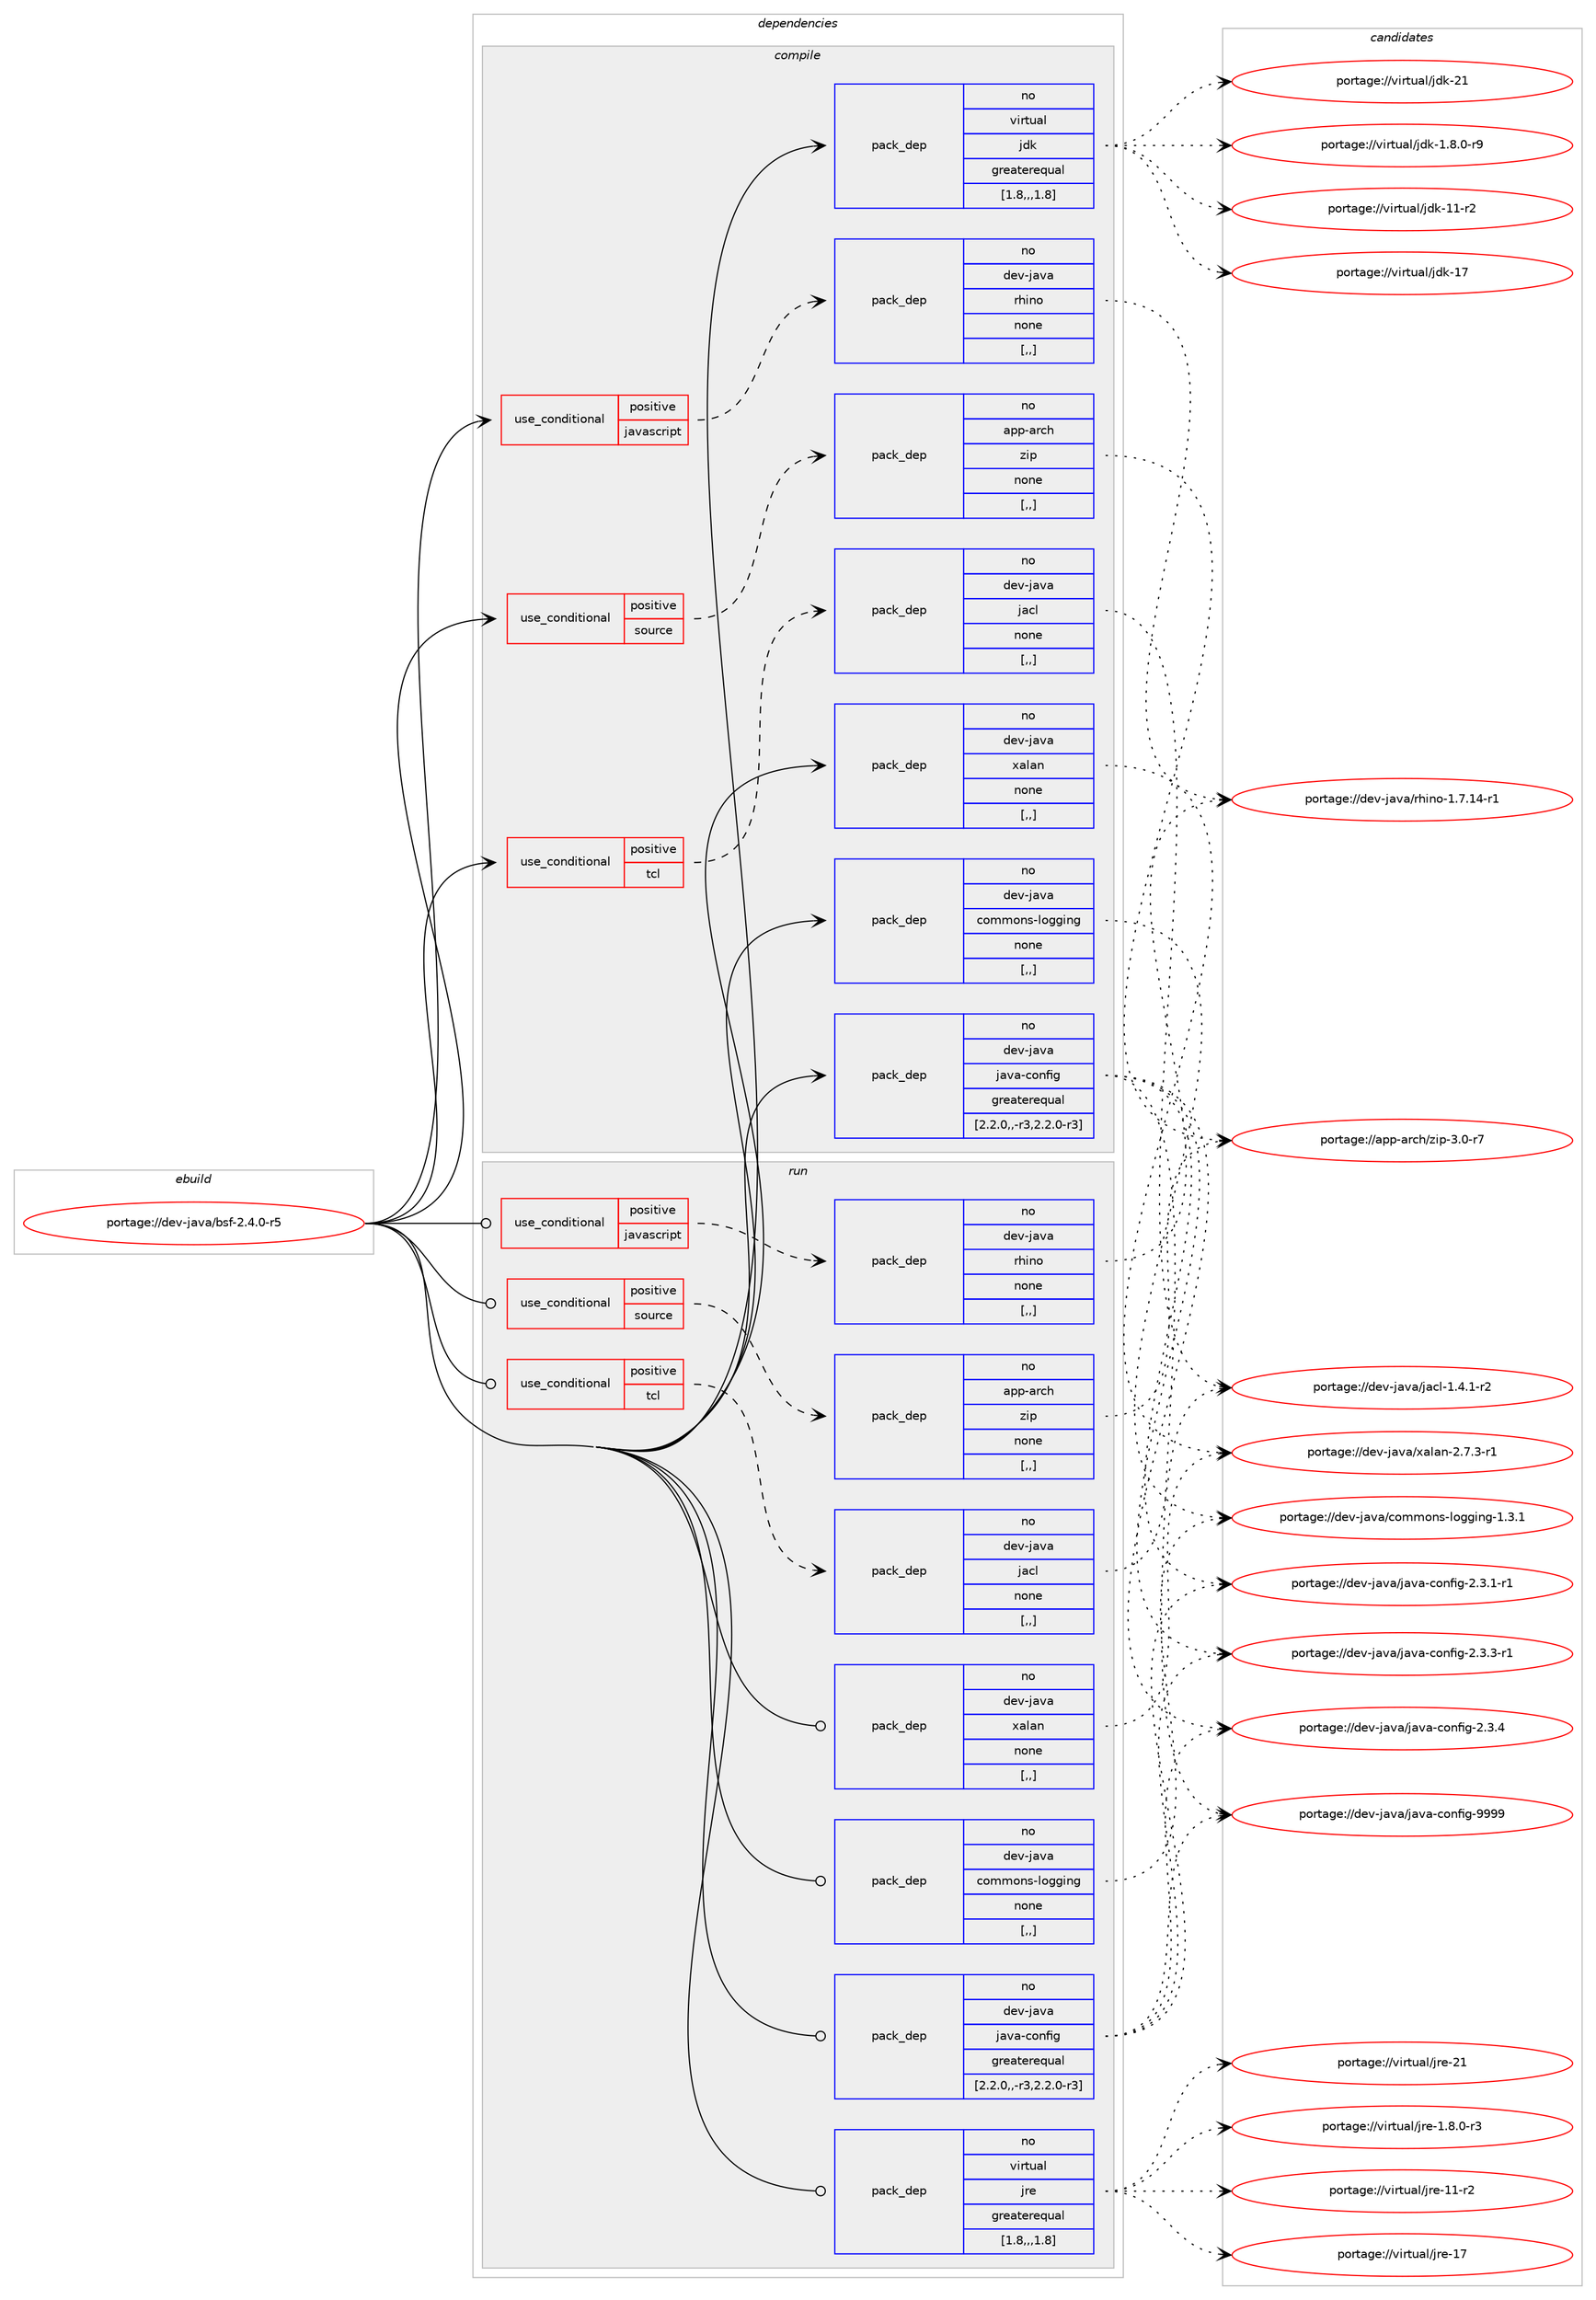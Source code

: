 digraph prolog {

# *************
# Graph options
# *************

newrank=true;
concentrate=true;
compound=true;
graph [rankdir=LR,fontname=Helvetica,fontsize=10,ranksep=1.5];#, ranksep=2.5, nodesep=0.2];
edge  [arrowhead=vee];
node  [fontname=Helvetica,fontsize=10];

# **********
# The ebuild
# **********

subgraph cluster_leftcol {
color=gray;
rank=same;
label=<<i>ebuild</i>>;
id [label="portage://dev-java/bsf-2.4.0-r5", color=red, width=4, href="../dev-java/bsf-2.4.0-r5.svg"];
}

# ****************
# The dependencies
# ****************

subgraph cluster_midcol {
color=gray;
label=<<i>dependencies</i>>;
subgraph cluster_compile {
fillcolor="#eeeeee";
style=filled;
label=<<i>compile</i>>;
subgraph cond20914 {
dependency90765 [label=<<TABLE BORDER="0" CELLBORDER="1" CELLSPACING="0" CELLPADDING="4"><TR><TD ROWSPAN="3" CELLPADDING="10">use_conditional</TD></TR><TR><TD>positive</TD></TR><TR><TD>javascript</TD></TR></TABLE>>, shape=none, color=red];
subgraph pack68827 {
dependency90766 [label=<<TABLE BORDER="0" CELLBORDER="1" CELLSPACING="0" CELLPADDING="4" WIDTH="220"><TR><TD ROWSPAN="6" CELLPADDING="30">pack_dep</TD></TR><TR><TD WIDTH="110">no</TD></TR><TR><TD>dev-java</TD></TR><TR><TD>rhino</TD></TR><TR><TD>none</TD></TR><TR><TD>[,,]</TD></TR></TABLE>>, shape=none, color=blue];
}
dependency90765:e -> dependency90766:w [weight=20,style="dashed",arrowhead="vee"];
}
id:e -> dependency90765:w [weight=20,style="solid",arrowhead="vee"];
subgraph cond20915 {
dependency90767 [label=<<TABLE BORDER="0" CELLBORDER="1" CELLSPACING="0" CELLPADDING="4"><TR><TD ROWSPAN="3" CELLPADDING="10">use_conditional</TD></TR><TR><TD>positive</TD></TR><TR><TD>source</TD></TR></TABLE>>, shape=none, color=red];
subgraph pack68828 {
dependency90768 [label=<<TABLE BORDER="0" CELLBORDER="1" CELLSPACING="0" CELLPADDING="4" WIDTH="220"><TR><TD ROWSPAN="6" CELLPADDING="30">pack_dep</TD></TR><TR><TD WIDTH="110">no</TD></TR><TR><TD>app-arch</TD></TR><TR><TD>zip</TD></TR><TR><TD>none</TD></TR><TR><TD>[,,]</TD></TR></TABLE>>, shape=none, color=blue];
}
dependency90767:e -> dependency90768:w [weight=20,style="dashed",arrowhead="vee"];
}
id:e -> dependency90767:w [weight=20,style="solid",arrowhead="vee"];
subgraph cond20916 {
dependency90769 [label=<<TABLE BORDER="0" CELLBORDER="1" CELLSPACING="0" CELLPADDING="4"><TR><TD ROWSPAN="3" CELLPADDING="10">use_conditional</TD></TR><TR><TD>positive</TD></TR><TR><TD>tcl</TD></TR></TABLE>>, shape=none, color=red];
subgraph pack68829 {
dependency90770 [label=<<TABLE BORDER="0" CELLBORDER="1" CELLSPACING="0" CELLPADDING="4" WIDTH="220"><TR><TD ROWSPAN="6" CELLPADDING="30">pack_dep</TD></TR><TR><TD WIDTH="110">no</TD></TR><TR><TD>dev-java</TD></TR><TR><TD>jacl</TD></TR><TR><TD>none</TD></TR><TR><TD>[,,]</TD></TR></TABLE>>, shape=none, color=blue];
}
dependency90769:e -> dependency90770:w [weight=20,style="dashed",arrowhead="vee"];
}
id:e -> dependency90769:w [weight=20,style="solid",arrowhead="vee"];
subgraph pack68830 {
dependency90771 [label=<<TABLE BORDER="0" CELLBORDER="1" CELLSPACING="0" CELLPADDING="4" WIDTH="220"><TR><TD ROWSPAN="6" CELLPADDING="30">pack_dep</TD></TR><TR><TD WIDTH="110">no</TD></TR><TR><TD>dev-java</TD></TR><TR><TD>commons-logging</TD></TR><TR><TD>none</TD></TR><TR><TD>[,,]</TD></TR></TABLE>>, shape=none, color=blue];
}
id:e -> dependency90771:w [weight=20,style="solid",arrowhead="vee"];
subgraph pack68831 {
dependency90772 [label=<<TABLE BORDER="0" CELLBORDER="1" CELLSPACING="0" CELLPADDING="4" WIDTH="220"><TR><TD ROWSPAN="6" CELLPADDING="30">pack_dep</TD></TR><TR><TD WIDTH="110">no</TD></TR><TR><TD>dev-java</TD></TR><TR><TD>java-config</TD></TR><TR><TD>greaterequal</TD></TR><TR><TD>[2.2.0,,-r3,2.2.0-r3]</TD></TR></TABLE>>, shape=none, color=blue];
}
id:e -> dependency90772:w [weight=20,style="solid",arrowhead="vee"];
subgraph pack68832 {
dependency90773 [label=<<TABLE BORDER="0" CELLBORDER="1" CELLSPACING="0" CELLPADDING="4" WIDTH="220"><TR><TD ROWSPAN="6" CELLPADDING="30">pack_dep</TD></TR><TR><TD WIDTH="110">no</TD></TR><TR><TD>dev-java</TD></TR><TR><TD>xalan</TD></TR><TR><TD>none</TD></TR><TR><TD>[,,]</TD></TR></TABLE>>, shape=none, color=blue];
}
id:e -> dependency90773:w [weight=20,style="solid",arrowhead="vee"];
subgraph pack68833 {
dependency90774 [label=<<TABLE BORDER="0" CELLBORDER="1" CELLSPACING="0" CELLPADDING="4" WIDTH="220"><TR><TD ROWSPAN="6" CELLPADDING="30">pack_dep</TD></TR><TR><TD WIDTH="110">no</TD></TR><TR><TD>virtual</TD></TR><TR><TD>jdk</TD></TR><TR><TD>greaterequal</TD></TR><TR><TD>[1.8,,,1.8]</TD></TR></TABLE>>, shape=none, color=blue];
}
id:e -> dependency90774:w [weight=20,style="solid",arrowhead="vee"];
}
subgraph cluster_compileandrun {
fillcolor="#eeeeee";
style=filled;
label=<<i>compile and run</i>>;
}
subgraph cluster_run {
fillcolor="#eeeeee";
style=filled;
label=<<i>run</i>>;
subgraph cond20917 {
dependency90775 [label=<<TABLE BORDER="0" CELLBORDER="1" CELLSPACING="0" CELLPADDING="4"><TR><TD ROWSPAN="3" CELLPADDING="10">use_conditional</TD></TR><TR><TD>positive</TD></TR><TR><TD>javascript</TD></TR></TABLE>>, shape=none, color=red];
subgraph pack68834 {
dependency90776 [label=<<TABLE BORDER="0" CELLBORDER="1" CELLSPACING="0" CELLPADDING="4" WIDTH="220"><TR><TD ROWSPAN="6" CELLPADDING="30">pack_dep</TD></TR><TR><TD WIDTH="110">no</TD></TR><TR><TD>dev-java</TD></TR><TR><TD>rhino</TD></TR><TR><TD>none</TD></TR><TR><TD>[,,]</TD></TR></TABLE>>, shape=none, color=blue];
}
dependency90775:e -> dependency90776:w [weight=20,style="dashed",arrowhead="vee"];
}
id:e -> dependency90775:w [weight=20,style="solid",arrowhead="odot"];
subgraph cond20918 {
dependency90777 [label=<<TABLE BORDER="0" CELLBORDER="1" CELLSPACING="0" CELLPADDING="4"><TR><TD ROWSPAN="3" CELLPADDING="10">use_conditional</TD></TR><TR><TD>positive</TD></TR><TR><TD>source</TD></TR></TABLE>>, shape=none, color=red];
subgraph pack68835 {
dependency90778 [label=<<TABLE BORDER="0" CELLBORDER="1" CELLSPACING="0" CELLPADDING="4" WIDTH="220"><TR><TD ROWSPAN="6" CELLPADDING="30">pack_dep</TD></TR><TR><TD WIDTH="110">no</TD></TR><TR><TD>app-arch</TD></TR><TR><TD>zip</TD></TR><TR><TD>none</TD></TR><TR><TD>[,,]</TD></TR></TABLE>>, shape=none, color=blue];
}
dependency90777:e -> dependency90778:w [weight=20,style="dashed",arrowhead="vee"];
}
id:e -> dependency90777:w [weight=20,style="solid",arrowhead="odot"];
subgraph cond20919 {
dependency90779 [label=<<TABLE BORDER="0" CELLBORDER="1" CELLSPACING="0" CELLPADDING="4"><TR><TD ROWSPAN="3" CELLPADDING="10">use_conditional</TD></TR><TR><TD>positive</TD></TR><TR><TD>tcl</TD></TR></TABLE>>, shape=none, color=red];
subgraph pack68836 {
dependency90780 [label=<<TABLE BORDER="0" CELLBORDER="1" CELLSPACING="0" CELLPADDING="4" WIDTH="220"><TR><TD ROWSPAN="6" CELLPADDING="30">pack_dep</TD></TR><TR><TD WIDTH="110">no</TD></TR><TR><TD>dev-java</TD></TR><TR><TD>jacl</TD></TR><TR><TD>none</TD></TR><TR><TD>[,,]</TD></TR></TABLE>>, shape=none, color=blue];
}
dependency90779:e -> dependency90780:w [weight=20,style="dashed",arrowhead="vee"];
}
id:e -> dependency90779:w [weight=20,style="solid",arrowhead="odot"];
subgraph pack68837 {
dependency90781 [label=<<TABLE BORDER="0" CELLBORDER="1" CELLSPACING="0" CELLPADDING="4" WIDTH="220"><TR><TD ROWSPAN="6" CELLPADDING="30">pack_dep</TD></TR><TR><TD WIDTH="110">no</TD></TR><TR><TD>dev-java</TD></TR><TR><TD>commons-logging</TD></TR><TR><TD>none</TD></TR><TR><TD>[,,]</TD></TR></TABLE>>, shape=none, color=blue];
}
id:e -> dependency90781:w [weight=20,style="solid",arrowhead="odot"];
subgraph pack68838 {
dependency90782 [label=<<TABLE BORDER="0" CELLBORDER="1" CELLSPACING="0" CELLPADDING="4" WIDTH="220"><TR><TD ROWSPAN="6" CELLPADDING="30">pack_dep</TD></TR><TR><TD WIDTH="110">no</TD></TR><TR><TD>dev-java</TD></TR><TR><TD>java-config</TD></TR><TR><TD>greaterequal</TD></TR><TR><TD>[2.2.0,,-r3,2.2.0-r3]</TD></TR></TABLE>>, shape=none, color=blue];
}
id:e -> dependency90782:w [weight=20,style="solid",arrowhead="odot"];
subgraph pack68839 {
dependency90783 [label=<<TABLE BORDER="0" CELLBORDER="1" CELLSPACING="0" CELLPADDING="4" WIDTH="220"><TR><TD ROWSPAN="6" CELLPADDING="30">pack_dep</TD></TR><TR><TD WIDTH="110">no</TD></TR><TR><TD>dev-java</TD></TR><TR><TD>xalan</TD></TR><TR><TD>none</TD></TR><TR><TD>[,,]</TD></TR></TABLE>>, shape=none, color=blue];
}
id:e -> dependency90783:w [weight=20,style="solid",arrowhead="odot"];
subgraph pack68840 {
dependency90784 [label=<<TABLE BORDER="0" CELLBORDER="1" CELLSPACING="0" CELLPADDING="4" WIDTH="220"><TR><TD ROWSPAN="6" CELLPADDING="30">pack_dep</TD></TR><TR><TD WIDTH="110">no</TD></TR><TR><TD>virtual</TD></TR><TR><TD>jre</TD></TR><TR><TD>greaterequal</TD></TR><TR><TD>[1.8,,,1.8]</TD></TR></TABLE>>, shape=none, color=blue];
}
id:e -> dependency90784:w [weight=20,style="solid",arrowhead="odot"];
}
}

# **************
# The candidates
# **************

subgraph cluster_choices {
rank=same;
color=gray;
label=<<i>candidates</i>>;

subgraph choice68827 {
color=black;
nodesep=1;
choice10010111845106971189747114104105110111454946554649524511449 [label="portage://dev-java/rhino-1.7.14-r1", color=red, width=4,href="../dev-java/rhino-1.7.14-r1.svg"];
dependency90766:e -> choice10010111845106971189747114104105110111454946554649524511449:w [style=dotted,weight="100"];
}
subgraph choice68828 {
color=black;
nodesep=1;
choice9711211245971149910447122105112455146484511455 [label="portage://app-arch/zip-3.0-r7", color=red, width=4,href="../app-arch/zip-3.0-r7.svg"];
dependency90768:e -> choice9711211245971149910447122105112455146484511455:w [style=dotted,weight="100"];
}
subgraph choice68829 {
color=black;
nodesep=1;
choice1001011184510697118974710697991084549465246494511450 [label="portage://dev-java/jacl-1.4.1-r2", color=red, width=4,href="../dev-java/jacl-1.4.1-r2.svg"];
dependency90770:e -> choice1001011184510697118974710697991084549465246494511450:w [style=dotted,weight="100"];
}
subgraph choice68830 {
color=black;
nodesep=1;
choice100101118451069711897479911110910911111011545108111103103105110103454946514649 [label="portage://dev-java/commons-logging-1.3.1", color=red, width=4,href="../dev-java/commons-logging-1.3.1.svg"];
dependency90771:e -> choice100101118451069711897479911110910911111011545108111103103105110103454946514649:w [style=dotted,weight="100"];
}
subgraph choice68831 {
color=black;
nodesep=1;
choice10010111845106971189747106971189745991111101021051034550465146494511449 [label="portage://dev-java/java-config-2.3.1-r1", color=red, width=4,href="../dev-java/java-config-2.3.1-r1.svg"];
choice10010111845106971189747106971189745991111101021051034550465146514511449 [label="portage://dev-java/java-config-2.3.3-r1", color=red, width=4,href="../dev-java/java-config-2.3.3-r1.svg"];
choice1001011184510697118974710697118974599111110102105103455046514652 [label="portage://dev-java/java-config-2.3.4", color=red, width=4,href="../dev-java/java-config-2.3.4.svg"];
choice10010111845106971189747106971189745991111101021051034557575757 [label="portage://dev-java/java-config-9999", color=red, width=4,href="../dev-java/java-config-9999.svg"];
dependency90772:e -> choice10010111845106971189747106971189745991111101021051034550465146494511449:w [style=dotted,weight="100"];
dependency90772:e -> choice10010111845106971189747106971189745991111101021051034550465146514511449:w [style=dotted,weight="100"];
dependency90772:e -> choice1001011184510697118974710697118974599111110102105103455046514652:w [style=dotted,weight="100"];
dependency90772:e -> choice10010111845106971189747106971189745991111101021051034557575757:w [style=dotted,weight="100"];
}
subgraph choice68832 {
color=black;
nodesep=1;
choice1001011184510697118974712097108971104550465546514511449 [label="portage://dev-java/xalan-2.7.3-r1", color=red, width=4,href="../dev-java/xalan-2.7.3-r1.svg"];
dependency90773:e -> choice1001011184510697118974712097108971104550465546514511449:w [style=dotted,weight="100"];
}
subgraph choice68833 {
color=black;
nodesep=1;
choice11810511411611797108471061001074549465646484511457 [label="portage://virtual/jdk-1.8.0-r9", color=red, width=4,href="../virtual/jdk-1.8.0-r9.svg"];
choice11810511411611797108471061001074549494511450 [label="portage://virtual/jdk-11-r2", color=red, width=4,href="../virtual/jdk-11-r2.svg"];
choice1181051141161179710847106100107454955 [label="portage://virtual/jdk-17", color=red, width=4,href="../virtual/jdk-17.svg"];
choice1181051141161179710847106100107455049 [label="portage://virtual/jdk-21", color=red, width=4,href="../virtual/jdk-21.svg"];
dependency90774:e -> choice11810511411611797108471061001074549465646484511457:w [style=dotted,weight="100"];
dependency90774:e -> choice11810511411611797108471061001074549494511450:w [style=dotted,weight="100"];
dependency90774:e -> choice1181051141161179710847106100107454955:w [style=dotted,weight="100"];
dependency90774:e -> choice1181051141161179710847106100107455049:w [style=dotted,weight="100"];
}
subgraph choice68834 {
color=black;
nodesep=1;
choice10010111845106971189747114104105110111454946554649524511449 [label="portage://dev-java/rhino-1.7.14-r1", color=red, width=4,href="../dev-java/rhino-1.7.14-r1.svg"];
dependency90776:e -> choice10010111845106971189747114104105110111454946554649524511449:w [style=dotted,weight="100"];
}
subgraph choice68835 {
color=black;
nodesep=1;
choice9711211245971149910447122105112455146484511455 [label="portage://app-arch/zip-3.0-r7", color=red, width=4,href="../app-arch/zip-3.0-r7.svg"];
dependency90778:e -> choice9711211245971149910447122105112455146484511455:w [style=dotted,weight="100"];
}
subgraph choice68836 {
color=black;
nodesep=1;
choice1001011184510697118974710697991084549465246494511450 [label="portage://dev-java/jacl-1.4.1-r2", color=red, width=4,href="../dev-java/jacl-1.4.1-r2.svg"];
dependency90780:e -> choice1001011184510697118974710697991084549465246494511450:w [style=dotted,weight="100"];
}
subgraph choice68837 {
color=black;
nodesep=1;
choice100101118451069711897479911110910911111011545108111103103105110103454946514649 [label="portage://dev-java/commons-logging-1.3.1", color=red, width=4,href="../dev-java/commons-logging-1.3.1.svg"];
dependency90781:e -> choice100101118451069711897479911110910911111011545108111103103105110103454946514649:w [style=dotted,weight="100"];
}
subgraph choice68838 {
color=black;
nodesep=1;
choice10010111845106971189747106971189745991111101021051034550465146494511449 [label="portage://dev-java/java-config-2.3.1-r1", color=red, width=4,href="../dev-java/java-config-2.3.1-r1.svg"];
choice10010111845106971189747106971189745991111101021051034550465146514511449 [label="portage://dev-java/java-config-2.3.3-r1", color=red, width=4,href="../dev-java/java-config-2.3.3-r1.svg"];
choice1001011184510697118974710697118974599111110102105103455046514652 [label="portage://dev-java/java-config-2.3.4", color=red, width=4,href="../dev-java/java-config-2.3.4.svg"];
choice10010111845106971189747106971189745991111101021051034557575757 [label="portage://dev-java/java-config-9999", color=red, width=4,href="../dev-java/java-config-9999.svg"];
dependency90782:e -> choice10010111845106971189747106971189745991111101021051034550465146494511449:w [style=dotted,weight="100"];
dependency90782:e -> choice10010111845106971189747106971189745991111101021051034550465146514511449:w [style=dotted,weight="100"];
dependency90782:e -> choice1001011184510697118974710697118974599111110102105103455046514652:w [style=dotted,weight="100"];
dependency90782:e -> choice10010111845106971189747106971189745991111101021051034557575757:w [style=dotted,weight="100"];
}
subgraph choice68839 {
color=black;
nodesep=1;
choice1001011184510697118974712097108971104550465546514511449 [label="portage://dev-java/xalan-2.7.3-r1", color=red, width=4,href="../dev-java/xalan-2.7.3-r1.svg"];
dependency90783:e -> choice1001011184510697118974712097108971104550465546514511449:w [style=dotted,weight="100"];
}
subgraph choice68840 {
color=black;
nodesep=1;
choice11810511411611797108471061141014549465646484511451 [label="portage://virtual/jre-1.8.0-r3", color=red, width=4,href="../virtual/jre-1.8.0-r3.svg"];
choice11810511411611797108471061141014549494511450 [label="portage://virtual/jre-11-r2", color=red, width=4,href="../virtual/jre-11-r2.svg"];
choice1181051141161179710847106114101454955 [label="portage://virtual/jre-17", color=red, width=4,href="../virtual/jre-17.svg"];
choice1181051141161179710847106114101455049 [label="portage://virtual/jre-21", color=red, width=4,href="../virtual/jre-21.svg"];
dependency90784:e -> choice11810511411611797108471061141014549465646484511451:w [style=dotted,weight="100"];
dependency90784:e -> choice11810511411611797108471061141014549494511450:w [style=dotted,weight="100"];
dependency90784:e -> choice1181051141161179710847106114101454955:w [style=dotted,weight="100"];
dependency90784:e -> choice1181051141161179710847106114101455049:w [style=dotted,weight="100"];
}
}

}

